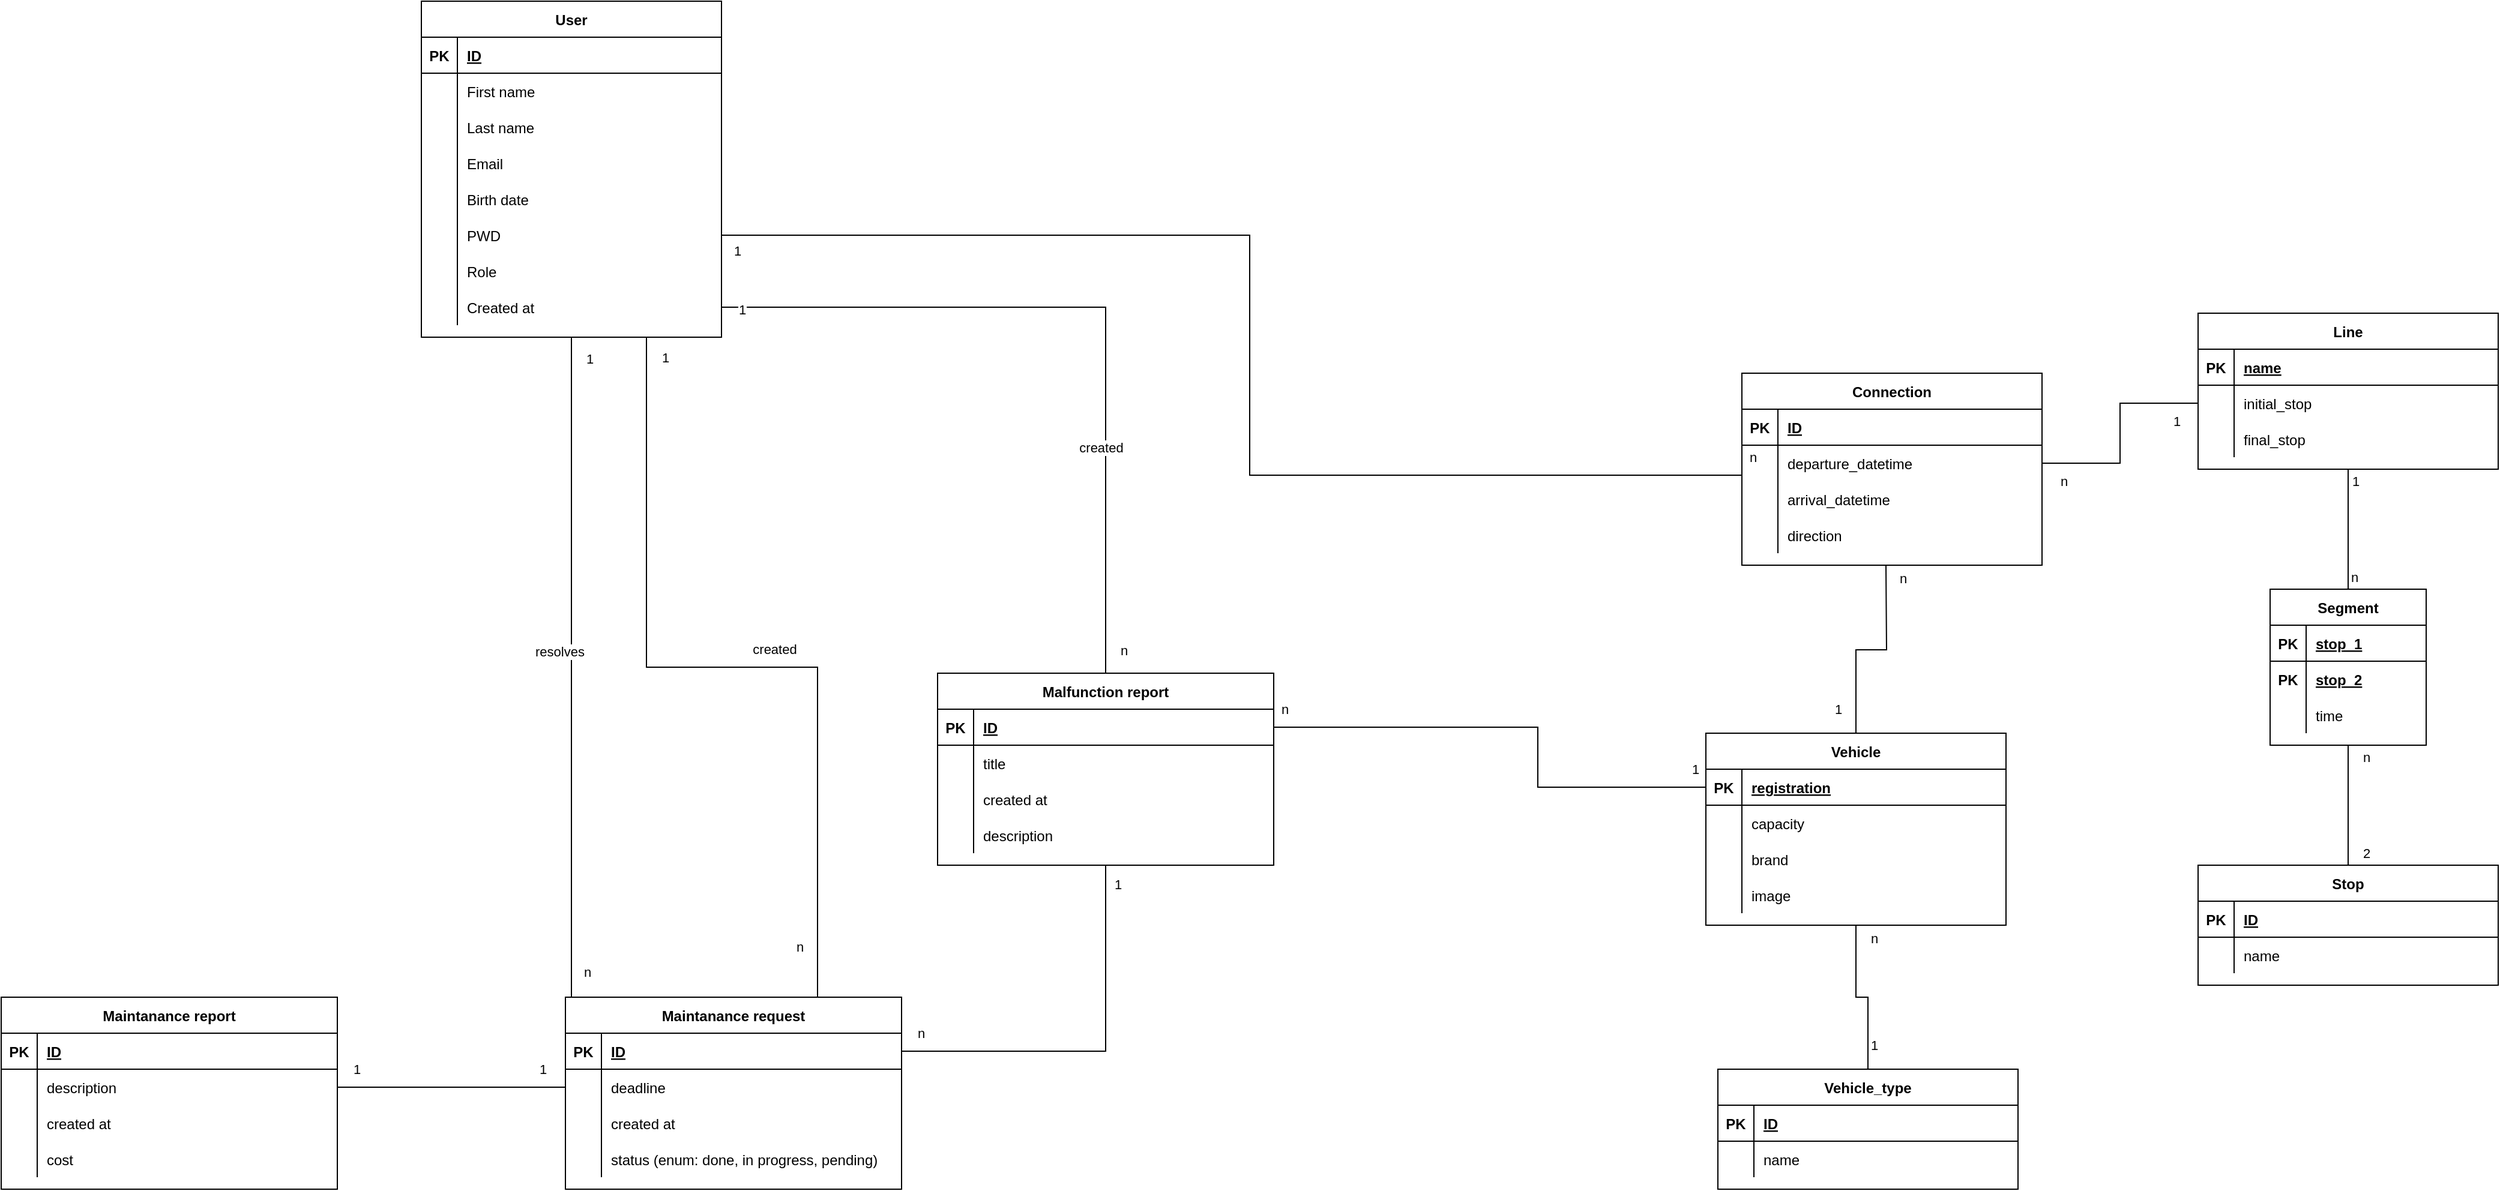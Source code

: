 <mxfile version="22.1.3" type="device">
  <diagram id="R2lEEEUBdFMjLlhIrx00" name="Page-1">
    <mxGraphModel dx="2935" dy="721" grid="1" gridSize="10" guides="1" tooltips="1" connect="1" arrows="1" fold="1" page="1" pageScale="1" pageWidth="850" pageHeight="1100" math="0" shadow="0" extFonts="Permanent Marker^https://fonts.googleapis.com/css?family=Permanent+Marker">
      <root>
        <mxCell id="0" />
        <mxCell id="1" parent="0" />
        <mxCell id="C-vyLk0tnHw3VtMMgP7b-2" value="Vehicle_type" style="shape=table;startSize=30;container=1;collapsible=1;childLayout=tableLayout;fixedRows=1;rowLines=0;fontStyle=1;align=center;resizeLast=1;" parent="1" vertex="1">
          <mxGeometry x="100" y="940" width="250" height="100" as="geometry" />
        </mxCell>
        <mxCell id="C-vyLk0tnHw3VtMMgP7b-3" value="" style="shape=partialRectangle;collapsible=0;dropTarget=0;pointerEvents=0;fillColor=none;points=[[0,0.5],[1,0.5]];portConstraint=eastwest;top=0;left=0;right=0;bottom=1;" parent="C-vyLk0tnHw3VtMMgP7b-2" vertex="1">
          <mxGeometry y="30" width="250" height="30" as="geometry" />
        </mxCell>
        <mxCell id="C-vyLk0tnHw3VtMMgP7b-4" value="PK" style="shape=partialRectangle;overflow=hidden;connectable=0;fillColor=none;top=0;left=0;bottom=0;right=0;fontStyle=1;" parent="C-vyLk0tnHw3VtMMgP7b-3" vertex="1">
          <mxGeometry width="30" height="30" as="geometry">
            <mxRectangle width="30" height="30" as="alternateBounds" />
          </mxGeometry>
        </mxCell>
        <mxCell id="C-vyLk0tnHw3VtMMgP7b-5" value="ID" style="shape=partialRectangle;overflow=hidden;connectable=0;fillColor=none;top=0;left=0;bottom=0;right=0;align=left;spacingLeft=6;fontStyle=5;" parent="C-vyLk0tnHw3VtMMgP7b-3" vertex="1">
          <mxGeometry x="30" width="220" height="30" as="geometry">
            <mxRectangle width="220" height="30" as="alternateBounds" />
          </mxGeometry>
        </mxCell>
        <mxCell id="C-vyLk0tnHw3VtMMgP7b-9" value="" style="shape=partialRectangle;collapsible=0;dropTarget=0;pointerEvents=0;fillColor=none;points=[[0,0.5],[1,0.5]];portConstraint=eastwest;top=0;left=0;right=0;bottom=0;" parent="C-vyLk0tnHw3VtMMgP7b-2" vertex="1">
          <mxGeometry y="60" width="250" height="30" as="geometry" />
        </mxCell>
        <mxCell id="C-vyLk0tnHw3VtMMgP7b-10" value="" style="shape=partialRectangle;overflow=hidden;connectable=0;fillColor=none;top=0;left=0;bottom=0;right=0;" parent="C-vyLk0tnHw3VtMMgP7b-9" vertex="1">
          <mxGeometry width="30" height="30" as="geometry">
            <mxRectangle width="30" height="30" as="alternateBounds" />
          </mxGeometry>
        </mxCell>
        <mxCell id="C-vyLk0tnHw3VtMMgP7b-11" value="name" style="shape=partialRectangle;overflow=hidden;connectable=0;fillColor=none;top=0;left=0;bottom=0;right=0;align=left;spacingLeft=6;" parent="C-vyLk0tnHw3VtMMgP7b-9" vertex="1">
          <mxGeometry x="30" width="220" height="30" as="geometry">
            <mxRectangle width="220" height="30" as="alternateBounds" />
          </mxGeometry>
        </mxCell>
        <mxCell id="rKPYATLytXIQ5X2I3dqQ-242" style="edgeStyle=orthogonalEdgeStyle;rounded=0;orthogonalLoop=1;jettySize=auto;html=1;exitX=0.5;exitY=0;exitDx=0;exitDy=0;entryX=0.5;entryY=1;entryDx=0;entryDy=0;endArrow=none;endFill=0;" parent="1" source="C-vyLk0tnHw3VtMMgP7b-23" edge="1">
          <mxGeometry relative="1" as="geometry">
            <mxPoint x="220" y="590" as="sourcePoint" />
            <mxPoint x="240" y="520" as="targetPoint" />
          </mxGeometry>
        </mxCell>
        <mxCell id="rKPYATLytXIQ5X2I3dqQ-243" value="1" style="edgeLabel;html=1;align=center;verticalAlign=middle;resizable=0;points=[];" parent="rKPYATLytXIQ5X2I3dqQ-242" vertex="1" connectable="0">
          <mxGeometry x="-0.378" y="4" relative="1" as="geometry">
            <mxPoint x="-11" y="31" as="offset" />
          </mxGeometry>
        </mxCell>
        <mxCell id="rKPYATLytXIQ5X2I3dqQ-244" value="n" style="edgeLabel;html=1;align=center;verticalAlign=middle;resizable=0;points=[];" parent="rKPYATLytXIQ5X2I3dqQ-242" vertex="1" connectable="0">
          <mxGeometry x="0.596" y="-3" relative="1" as="geometry">
            <mxPoint x="11" y="-23" as="offset" />
          </mxGeometry>
        </mxCell>
        <mxCell id="C-vyLk0tnHw3VtMMgP7b-23" value="Vehicle" style="shape=table;startSize=30;container=1;collapsible=1;childLayout=tableLayout;fixedRows=1;rowLines=0;fontStyle=1;align=center;resizeLast=1;" parent="1" vertex="1">
          <mxGeometry x="90" y="660" width="250" height="160" as="geometry" />
        </mxCell>
        <mxCell id="C-vyLk0tnHw3VtMMgP7b-24" value="" style="shape=partialRectangle;collapsible=0;dropTarget=0;pointerEvents=0;fillColor=none;points=[[0,0.5],[1,0.5]];portConstraint=eastwest;top=0;left=0;right=0;bottom=1;" parent="C-vyLk0tnHw3VtMMgP7b-23" vertex="1">
          <mxGeometry y="30" width="250" height="30" as="geometry" />
        </mxCell>
        <mxCell id="C-vyLk0tnHw3VtMMgP7b-25" value="PK" style="shape=partialRectangle;overflow=hidden;connectable=0;fillColor=none;top=0;left=0;bottom=0;right=0;fontStyle=1;" parent="C-vyLk0tnHw3VtMMgP7b-24" vertex="1">
          <mxGeometry width="30" height="30" as="geometry">
            <mxRectangle width="30" height="30" as="alternateBounds" />
          </mxGeometry>
        </mxCell>
        <mxCell id="C-vyLk0tnHw3VtMMgP7b-26" value="registration" style="shape=partialRectangle;overflow=hidden;connectable=0;fillColor=none;top=0;left=0;bottom=0;right=0;align=left;spacingLeft=6;fontStyle=5;" parent="C-vyLk0tnHw3VtMMgP7b-24" vertex="1">
          <mxGeometry x="30" width="220" height="30" as="geometry">
            <mxRectangle width="220" height="30" as="alternateBounds" />
          </mxGeometry>
        </mxCell>
        <mxCell id="C-vyLk0tnHw3VtMMgP7b-27" value="" style="shape=partialRectangle;collapsible=0;dropTarget=0;pointerEvents=0;fillColor=none;points=[[0,0.5],[1,0.5]];portConstraint=eastwest;top=0;left=0;right=0;bottom=0;" parent="C-vyLk0tnHw3VtMMgP7b-23" vertex="1">
          <mxGeometry y="60" width="250" height="30" as="geometry" />
        </mxCell>
        <mxCell id="C-vyLk0tnHw3VtMMgP7b-28" value="" style="shape=partialRectangle;overflow=hidden;connectable=0;fillColor=none;top=0;left=0;bottom=0;right=0;" parent="C-vyLk0tnHw3VtMMgP7b-27" vertex="1">
          <mxGeometry width="30" height="30" as="geometry">
            <mxRectangle width="30" height="30" as="alternateBounds" />
          </mxGeometry>
        </mxCell>
        <mxCell id="C-vyLk0tnHw3VtMMgP7b-29" value="capacity" style="shape=partialRectangle;overflow=hidden;connectable=0;fillColor=none;top=0;left=0;bottom=0;right=0;align=left;spacingLeft=6;" parent="C-vyLk0tnHw3VtMMgP7b-27" vertex="1">
          <mxGeometry x="30" width="220" height="30" as="geometry">
            <mxRectangle width="220" height="30" as="alternateBounds" />
          </mxGeometry>
        </mxCell>
        <mxCell id="Gi2zDjXjp__saci6c5SO-1" value="" style="shape=partialRectangle;collapsible=0;dropTarget=0;pointerEvents=0;fillColor=none;points=[[0,0.5],[1,0.5]];portConstraint=eastwest;top=0;left=0;right=0;bottom=0;" parent="C-vyLk0tnHw3VtMMgP7b-23" vertex="1">
          <mxGeometry y="90" width="250" height="30" as="geometry" />
        </mxCell>
        <mxCell id="Gi2zDjXjp__saci6c5SO-2" value="" style="shape=partialRectangle;overflow=hidden;connectable=0;fillColor=none;top=0;left=0;bottom=0;right=0;" parent="Gi2zDjXjp__saci6c5SO-1" vertex="1">
          <mxGeometry width="30" height="30" as="geometry">
            <mxRectangle width="30" height="30" as="alternateBounds" />
          </mxGeometry>
        </mxCell>
        <mxCell id="Gi2zDjXjp__saci6c5SO-3" value="brand" style="shape=partialRectangle;overflow=hidden;connectable=0;fillColor=none;top=0;left=0;bottom=0;right=0;align=left;spacingLeft=6;" parent="Gi2zDjXjp__saci6c5SO-1" vertex="1">
          <mxGeometry x="30" width="220" height="30" as="geometry">
            <mxRectangle width="220" height="30" as="alternateBounds" />
          </mxGeometry>
        </mxCell>
        <mxCell id="Gi2zDjXjp__saci6c5SO-4" value="" style="shape=partialRectangle;collapsible=0;dropTarget=0;pointerEvents=0;fillColor=none;points=[[0,0.5],[1,0.5]];portConstraint=eastwest;top=0;left=0;right=0;bottom=0;" parent="C-vyLk0tnHw3VtMMgP7b-23" vertex="1">
          <mxGeometry y="120" width="250" height="30" as="geometry" />
        </mxCell>
        <mxCell id="Gi2zDjXjp__saci6c5SO-5" value="" style="shape=partialRectangle;overflow=hidden;connectable=0;fillColor=none;top=0;left=0;bottom=0;right=0;" parent="Gi2zDjXjp__saci6c5SO-4" vertex="1">
          <mxGeometry width="30" height="30" as="geometry">
            <mxRectangle width="30" height="30" as="alternateBounds" />
          </mxGeometry>
        </mxCell>
        <mxCell id="Gi2zDjXjp__saci6c5SO-6" value="image" style="shape=partialRectangle;overflow=hidden;connectable=0;fillColor=none;top=0;left=0;bottom=0;right=0;align=left;spacingLeft=6;" parent="Gi2zDjXjp__saci6c5SO-4" vertex="1">
          <mxGeometry x="30" width="220" height="30" as="geometry">
            <mxRectangle width="220" height="30" as="alternateBounds" />
          </mxGeometry>
        </mxCell>
        <mxCell id="Gi2zDjXjp__saci6c5SO-76" style="edgeStyle=orthogonalEdgeStyle;rounded=0;orthogonalLoop=1;jettySize=auto;html=1;exitX=0.5;exitY=1;exitDx=0;exitDy=0;endArrow=none;endFill=0;entryX=0.5;entryY=0;entryDx=0;entryDy=0;" parent="1" source="C-vyLk0tnHw3VtMMgP7b-23" target="C-vyLk0tnHw3VtMMgP7b-2" edge="1">
          <mxGeometry relative="1" as="geometry">
            <mxPoint x="390.0" y="164.47" as="sourcePoint" />
            <mxPoint x="500" y="164" as="targetPoint" />
          </mxGeometry>
        </mxCell>
        <mxCell id="Gi2zDjXjp__saci6c5SO-77" value="n" style="edgeLabel;html=1;align=center;verticalAlign=middle;resizable=0;points=[];" parent="Gi2zDjXjp__saci6c5SO-76" vertex="1" connectable="0">
          <mxGeometry x="-0.669" relative="1" as="geometry">
            <mxPoint x="15" y="-11" as="offset" />
          </mxGeometry>
        </mxCell>
        <mxCell id="Gi2zDjXjp__saci6c5SO-81" value="1" style="edgeLabel;html=1;align=center;verticalAlign=middle;resizable=0;points=[];" parent="Gi2zDjXjp__saci6c5SO-76" vertex="1" connectable="0">
          <mxGeometry x="0.795" y="3" relative="1" as="geometry">
            <mxPoint x="2" y="-7" as="offset" />
          </mxGeometry>
        </mxCell>
        <mxCell id="Gi2zDjXjp__saci6c5SO-82" value="Line" style="shape=table;startSize=30;container=1;collapsible=1;childLayout=tableLayout;fixedRows=1;rowLines=0;fontStyle=1;align=center;resizeLast=1;" parent="1" vertex="1">
          <mxGeometry x="500" y="310" width="250" height="130" as="geometry" />
        </mxCell>
        <mxCell id="Gi2zDjXjp__saci6c5SO-83" value="" style="shape=partialRectangle;collapsible=0;dropTarget=0;pointerEvents=0;fillColor=none;points=[[0,0.5],[1,0.5]];portConstraint=eastwest;top=0;left=0;right=0;bottom=1;" parent="Gi2zDjXjp__saci6c5SO-82" vertex="1">
          <mxGeometry y="30" width="250" height="30" as="geometry" />
        </mxCell>
        <mxCell id="Gi2zDjXjp__saci6c5SO-84" value="PK" style="shape=partialRectangle;overflow=hidden;connectable=0;fillColor=none;top=0;left=0;bottom=0;right=0;fontStyle=1;" parent="Gi2zDjXjp__saci6c5SO-83" vertex="1">
          <mxGeometry width="30" height="30" as="geometry">
            <mxRectangle width="30" height="30" as="alternateBounds" />
          </mxGeometry>
        </mxCell>
        <mxCell id="Gi2zDjXjp__saci6c5SO-85" value="name" style="shape=partialRectangle;overflow=hidden;connectable=0;fillColor=none;top=0;left=0;bottom=0;right=0;align=left;spacingLeft=6;fontStyle=5;" parent="Gi2zDjXjp__saci6c5SO-83" vertex="1">
          <mxGeometry x="30" width="220" height="30" as="geometry">
            <mxRectangle width="220" height="30" as="alternateBounds" />
          </mxGeometry>
        </mxCell>
        <mxCell id="Gi2zDjXjp__saci6c5SO-86" value="" style="shape=partialRectangle;collapsible=0;dropTarget=0;pointerEvents=0;fillColor=none;points=[[0,0.5],[1,0.5]];portConstraint=eastwest;top=0;left=0;right=0;bottom=0;" parent="Gi2zDjXjp__saci6c5SO-82" vertex="1">
          <mxGeometry y="60" width="250" height="30" as="geometry" />
        </mxCell>
        <mxCell id="Gi2zDjXjp__saci6c5SO-87" value="" style="shape=partialRectangle;overflow=hidden;connectable=0;fillColor=none;top=0;left=0;bottom=0;right=0;" parent="Gi2zDjXjp__saci6c5SO-86" vertex="1">
          <mxGeometry width="30" height="30" as="geometry">
            <mxRectangle width="30" height="30" as="alternateBounds" />
          </mxGeometry>
        </mxCell>
        <mxCell id="Gi2zDjXjp__saci6c5SO-88" value="initial_stop" style="shape=partialRectangle;overflow=hidden;connectable=0;fillColor=none;top=0;left=0;bottom=0;right=0;align=left;spacingLeft=6;" parent="Gi2zDjXjp__saci6c5SO-86" vertex="1">
          <mxGeometry x="30" width="220" height="30" as="geometry">
            <mxRectangle width="220" height="30" as="alternateBounds" />
          </mxGeometry>
        </mxCell>
        <mxCell id="Gi2zDjXjp__saci6c5SO-150" value="" style="shape=partialRectangle;collapsible=0;dropTarget=0;pointerEvents=0;fillColor=none;points=[[0,0.5],[1,0.5]];portConstraint=eastwest;top=0;left=0;right=0;bottom=0;" parent="Gi2zDjXjp__saci6c5SO-82" vertex="1">
          <mxGeometry y="90" width="250" height="30" as="geometry" />
        </mxCell>
        <mxCell id="Gi2zDjXjp__saci6c5SO-151" value="" style="shape=partialRectangle;overflow=hidden;connectable=0;fillColor=none;top=0;left=0;bottom=0;right=0;" parent="Gi2zDjXjp__saci6c5SO-150" vertex="1">
          <mxGeometry width="30" height="30" as="geometry">
            <mxRectangle width="30" height="30" as="alternateBounds" />
          </mxGeometry>
        </mxCell>
        <mxCell id="Gi2zDjXjp__saci6c5SO-152" value="final_stop" style="shape=partialRectangle;overflow=hidden;connectable=0;fillColor=none;top=0;left=0;bottom=0;right=0;align=left;spacingLeft=6;" parent="Gi2zDjXjp__saci6c5SO-150" vertex="1">
          <mxGeometry x="30" width="220" height="30" as="geometry">
            <mxRectangle width="220" height="30" as="alternateBounds" />
          </mxGeometry>
        </mxCell>
        <mxCell id="Gi2zDjXjp__saci6c5SO-89" value="Stop" style="shape=table;startSize=30;container=1;collapsible=1;childLayout=tableLayout;fixedRows=1;rowLines=0;fontStyle=1;align=center;resizeLast=1;" parent="1" vertex="1">
          <mxGeometry x="500" y="770" width="250" height="100" as="geometry" />
        </mxCell>
        <mxCell id="Gi2zDjXjp__saci6c5SO-90" value="" style="shape=partialRectangle;collapsible=0;dropTarget=0;pointerEvents=0;fillColor=none;points=[[0,0.5],[1,0.5]];portConstraint=eastwest;top=0;left=0;right=0;bottom=1;" parent="Gi2zDjXjp__saci6c5SO-89" vertex="1">
          <mxGeometry y="30" width="250" height="30" as="geometry" />
        </mxCell>
        <mxCell id="Gi2zDjXjp__saci6c5SO-91" value="PK" style="shape=partialRectangle;overflow=hidden;connectable=0;fillColor=none;top=0;left=0;bottom=0;right=0;fontStyle=1;" parent="Gi2zDjXjp__saci6c5SO-90" vertex="1">
          <mxGeometry width="30" height="30" as="geometry">
            <mxRectangle width="30" height="30" as="alternateBounds" />
          </mxGeometry>
        </mxCell>
        <mxCell id="Gi2zDjXjp__saci6c5SO-92" value="ID" style="shape=partialRectangle;overflow=hidden;connectable=0;fillColor=none;top=0;left=0;bottom=0;right=0;align=left;spacingLeft=6;fontStyle=5;" parent="Gi2zDjXjp__saci6c5SO-90" vertex="1">
          <mxGeometry x="30" width="220" height="30" as="geometry">
            <mxRectangle width="220" height="30" as="alternateBounds" />
          </mxGeometry>
        </mxCell>
        <mxCell id="Gi2zDjXjp__saci6c5SO-93" value="" style="shape=partialRectangle;collapsible=0;dropTarget=0;pointerEvents=0;fillColor=none;points=[[0,0.5],[1,0.5]];portConstraint=eastwest;top=0;left=0;right=0;bottom=0;" parent="Gi2zDjXjp__saci6c5SO-89" vertex="1">
          <mxGeometry y="60" width="250" height="30" as="geometry" />
        </mxCell>
        <mxCell id="Gi2zDjXjp__saci6c5SO-94" value="" style="shape=partialRectangle;overflow=hidden;connectable=0;fillColor=none;top=0;left=0;bottom=0;right=0;" parent="Gi2zDjXjp__saci6c5SO-93" vertex="1">
          <mxGeometry width="30" height="30" as="geometry">
            <mxRectangle width="30" height="30" as="alternateBounds" />
          </mxGeometry>
        </mxCell>
        <mxCell id="Gi2zDjXjp__saci6c5SO-95" value="name" style="shape=partialRectangle;overflow=hidden;connectable=0;fillColor=none;top=0;left=0;bottom=0;right=0;align=left;spacingLeft=6;" parent="Gi2zDjXjp__saci6c5SO-93" vertex="1">
          <mxGeometry x="30" width="220" height="30" as="geometry">
            <mxRectangle width="220" height="30" as="alternateBounds" />
          </mxGeometry>
        </mxCell>
        <mxCell id="rKPYATLytXIQ5X2I3dqQ-1" style="edgeStyle=orthogonalEdgeStyle;rounded=0;orthogonalLoop=1;jettySize=auto;html=1;entryX=0.5;entryY=1;entryDx=0;entryDy=0;endArrow=none;endFill=0;" parent="1" source="Gi2zDjXjp__saci6c5SO-103" target="Gi2zDjXjp__saci6c5SO-82" edge="1">
          <mxGeometry relative="1" as="geometry" />
        </mxCell>
        <mxCell id="rKPYATLytXIQ5X2I3dqQ-4" value="1" style="edgeLabel;html=1;align=center;verticalAlign=middle;resizable=0;points=[];" parent="rKPYATLytXIQ5X2I3dqQ-1" vertex="1" connectable="0">
          <mxGeometry x="0.64" y="-6" relative="1" as="geometry">
            <mxPoint y="-8" as="offset" />
          </mxGeometry>
        </mxCell>
        <mxCell id="rKPYATLytXIQ5X2I3dqQ-5" value="n" style="edgeLabel;html=1;align=center;verticalAlign=middle;resizable=0;points=[];" parent="rKPYATLytXIQ5X2I3dqQ-1" vertex="1" connectable="0">
          <mxGeometry x="-0.56" y="-2" relative="1" as="geometry">
            <mxPoint x="3" y="12" as="offset" />
          </mxGeometry>
        </mxCell>
        <mxCell id="rKPYATLytXIQ5X2I3dqQ-2" style="edgeStyle=orthogonalEdgeStyle;rounded=0;orthogonalLoop=1;jettySize=auto;html=1;exitX=0.5;exitY=1;exitDx=0;exitDy=0;entryX=0.5;entryY=0;entryDx=0;entryDy=0;endArrow=none;endFill=0;" parent="1" source="Gi2zDjXjp__saci6c5SO-103" target="Gi2zDjXjp__saci6c5SO-89" edge="1">
          <mxGeometry relative="1" as="geometry" />
        </mxCell>
        <mxCell id="rKPYATLytXIQ5X2I3dqQ-6" value="2" style="edgeLabel;html=1;align=center;verticalAlign=middle;resizable=0;points=[];" parent="rKPYATLytXIQ5X2I3dqQ-2" vertex="1" connectable="0">
          <mxGeometry x="0.6" relative="1" as="geometry">
            <mxPoint x="15" y="10" as="offset" />
          </mxGeometry>
        </mxCell>
        <mxCell id="rKPYATLytXIQ5X2I3dqQ-7" value="n" style="edgeLabel;html=1;align=center;verticalAlign=middle;resizable=0;points=[];" parent="rKPYATLytXIQ5X2I3dqQ-2" vertex="1" connectable="0">
          <mxGeometry x="-0.42" y="2" relative="1" as="geometry">
            <mxPoint x="13" y="-19" as="offset" />
          </mxGeometry>
        </mxCell>
        <mxCell id="Gi2zDjXjp__saci6c5SO-103" value="Segment" style="shape=table;startSize=30;container=1;collapsible=1;childLayout=tableLayout;fixedRows=1;rowLines=0;fontStyle=1;align=center;resizeLast=1;" parent="1" vertex="1">
          <mxGeometry x="560" y="540" width="130" height="130" as="geometry" />
        </mxCell>
        <mxCell id="Gi2zDjXjp__saci6c5SO-104" value="" style="shape=partialRectangle;collapsible=0;dropTarget=0;pointerEvents=0;fillColor=none;points=[[0,0.5],[1,0.5]];portConstraint=eastwest;top=0;left=0;right=0;bottom=1;" parent="Gi2zDjXjp__saci6c5SO-103" vertex="1">
          <mxGeometry y="30" width="130" height="30" as="geometry" />
        </mxCell>
        <mxCell id="Gi2zDjXjp__saci6c5SO-105" value="PK" style="shape=partialRectangle;overflow=hidden;connectable=0;fillColor=none;top=0;left=0;bottom=0;right=0;fontStyle=1;" parent="Gi2zDjXjp__saci6c5SO-104" vertex="1">
          <mxGeometry width="30" height="30" as="geometry">
            <mxRectangle width="30" height="30" as="alternateBounds" />
          </mxGeometry>
        </mxCell>
        <mxCell id="Gi2zDjXjp__saci6c5SO-106" value="stop_1" style="shape=partialRectangle;overflow=hidden;connectable=0;fillColor=none;top=0;left=0;bottom=0;right=0;align=left;spacingLeft=6;fontStyle=5;" parent="Gi2zDjXjp__saci6c5SO-104" vertex="1">
          <mxGeometry x="30" width="100" height="30" as="geometry">
            <mxRectangle width="100" height="30" as="alternateBounds" />
          </mxGeometry>
        </mxCell>
        <mxCell id="Gi2zDjXjp__saci6c5SO-107" value="" style="shape=partialRectangle;collapsible=0;dropTarget=0;pointerEvents=0;fillColor=none;points=[[0,0.5],[1,0.5]];portConstraint=eastwest;top=0;left=0;right=0;bottom=0;" parent="Gi2zDjXjp__saci6c5SO-103" vertex="1">
          <mxGeometry y="60" width="130" height="30" as="geometry" />
        </mxCell>
        <mxCell id="Gi2zDjXjp__saci6c5SO-108" value="PK" style="shape=partialRectangle;overflow=hidden;connectable=0;fillColor=none;top=0;left=0;bottom=0;right=0;fontStyle=1" parent="Gi2zDjXjp__saci6c5SO-107" vertex="1">
          <mxGeometry width="30" height="30" as="geometry">
            <mxRectangle width="30" height="30" as="alternateBounds" />
          </mxGeometry>
        </mxCell>
        <mxCell id="Gi2zDjXjp__saci6c5SO-109" value="stop_2" style="shape=partialRectangle;overflow=hidden;connectable=0;fillColor=none;top=0;left=0;bottom=0;right=0;align=left;spacingLeft=6;fontStyle=5" parent="Gi2zDjXjp__saci6c5SO-107" vertex="1">
          <mxGeometry x="30" width="100" height="30" as="geometry">
            <mxRectangle width="100" height="30" as="alternateBounds" />
          </mxGeometry>
        </mxCell>
        <mxCell id="Gi2zDjXjp__saci6c5SO-110" value="" style="shape=partialRectangle;collapsible=0;dropTarget=0;pointerEvents=0;fillColor=none;points=[[0,0.5],[1,0.5]];portConstraint=eastwest;top=0;left=0;right=0;bottom=0;" parent="Gi2zDjXjp__saci6c5SO-103" vertex="1">
          <mxGeometry y="90" width="130" height="30" as="geometry" />
        </mxCell>
        <mxCell id="Gi2zDjXjp__saci6c5SO-111" value="" style="shape=partialRectangle;overflow=hidden;connectable=0;fillColor=none;top=0;left=0;bottom=0;right=0;fontStyle=1" parent="Gi2zDjXjp__saci6c5SO-110" vertex="1">
          <mxGeometry width="30" height="30" as="geometry">
            <mxRectangle width="30" height="30" as="alternateBounds" />
          </mxGeometry>
        </mxCell>
        <mxCell id="Gi2zDjXjp__saci6c5SO-112" value="time" style="shape=partialRectangle;overflow=hidden;connectable=0;fillColor=none;top=0;left=0;bottom=0;right=0;align=left;spacingLeft=6;fontStyle=0" parent="Gi2zDjXjp__saci6c5SO-110" vertex="1">
          <mxGeometry x="30" width="100" height="30" as="geometry">
            <mxRectangle width="100" height="30" as="alternateBounds" />
          </mxGeometry>
        </mxCell>
        <mxCell id="Gi2zDjXjp__saci6c5SO-120" value="Connection" style="shape=table;startSize=30;container=1;collapsible=1;childLayout=tableLayout;fixedRows=1;rowLines=0;fontStyle=1;align=center;resizeLast=1;" parent="1" vertex="1">
          <mxGeometry x="120" y="360" width="250" height="160" as="geometry" />
        </mxCell>
        <mxCell id="Gi2zDjXjp__saci6c5SO-121" value="" style="shape=partialRectangle;collapsible=0;dropTarget=0;pointerEvents=0;fillColor=none;points=[[0,0.5],[1,0.5]];portConstraint=eastwest;top=0;left=0;right=0;bottom=1;" parent="Gi2zDjXjp__saci6c5SO-120" vertex="1">
          <mxGeometry y="30" width="250" height="30" as="geometry" />
        </mxCell>
        <mxCell id="Gi2zDjXjp__saci6c5SO-122" value="PK" style="shape=partialRectangle;overflow=hidden;connectable=0;fillColor=none;top=0;left=0;bottom=0;right=0;fontStyle=1;" parent="Gi2zDjXjp__saci6c5SO-121" vertex="1">
          <mxGeometry width="30" height="30" as="geometry">
            <mxRectangle width="30" height="30" as="alternateBounds" />
          </mxGeometry>
        </mxCell>
        <mxCell id="Gi2zDjXjp__saci6c5SO-123" value="ID" style="shape=partialRectangle;overflow=hidden;connectable=0;fillColor=none;top=0;left=0;bottom=0;right=0;align=left;spacingLeft=6;fontStyle=5;" parent="Gi2zDjXjp__saci6c5SO-121" vertex="1">
          <mxGeometry x="30" width="220" height="30" as="geometry">
            <mxRectangle width="220" height="30" as="alternateBounds" />
          </mxGeometry>
        </mxCell>
        <mxCell id="Gi2zDjXjp__saci6c5SO-124" value="" style="shape=partialRectangle;collapsible=0;dropTarget=0;pointerEvents=0;fillColor=none;points=[[0,0.5],[1,0.5]];portConstraint=eastwest;top=0;left=0;right=0;bottom=0;" parent="Gi2zDjXjp__saci6c5SO-120" vertex="1">
          <mxGeometry y="60" width="250" height="30" as="geometry" />
        </mxCell>
        <mxCell id="Gi2zDjXjp__saci6c5SO-125" value="" style="shape=partialRectangle;overflow=hidden;connectable=0;fillColor=none;top=0;left=0;bottom=0;right=0;" parent="Gi2zDjXjp__saci6c5SO-124" vertex="1">
          <mxGeometry width="30" height="30" as="geometry">
            <mxRectangle width="30" height="30" as="alternateBounds" />
          </mxGeometry>
        </mxCell>
        <mxCell id="Gi2zDjXjp__saci6c5SO-126" value="departure_datetime" style="shape=partialRectangle;overflow=hidden;connectable=0;fillColor=none;top=0;left=0;bottom=0;right=0;align=left;spacingLeft=6;" parent="Gi2zDjXjp__saci6c5SO-124" vertex="1">
          <mxGeometry x="30" width="220" height="30" as="geometry">
            <mxRectangle width="220" height="30" as="alternateBounds" />
          </mxGeometry>
        </mxCell>
        <mxCell id="Gi2zDjXjp__saci6c5SO-127" value="" style="shape=partialRectangle;collapsible=0;dropTarget=0;pointerEvents=0;fillColor=none;points=[[0,0.5],[1,0.5]];portConstraint=eastwest;top=0;left=0;right=0;bottom=0;" parent="Gi2zDjXjp__saci6c5SO-120" vertex="1">
          <mxGeometry y="90" width="250" height="30" as="geometry" />
        </mxCell>
        <mxCell id="Gi2zDjXjp__saci6c5SO-128" value="" style="shape=partialRectangle;overflow=hidden;connectable=0;fillColor=none;top=0;left=0;bottom=0;right=0;" parent="Gi2zDjXjp__saci6c5SO-127" vertex="1">
          <mxGeometry width="30" height="30" as="geometry">
            <mxRectangle width="30" height="30" as="alternateBounds" />
          </mxGeometry>
        </mxCell>
        <mxCell id="Gi2zDjXjp__saci6c5SO-129" value="arrival_datetime" style="shape=partialRectangle;overflow=hidden;connectable=0;fillColor=none;top=0;left=0;bottom=0;right=0;align=left;spacingLeft=6;" parent="Gi2zDjXjp__saci6c5SO-127" vertex="1">
          <mxGeometry x="30" width="220" height="30" as="geometry">
            <mxRectangle width="220" height="30" as="alternateBounds" />
          </mxGeometry>
        </mxCell>
        <mxCell id="Gi2zDjXjp__saci6c5SO-130" value="" style="shape=partialRectangle;collapsible=0;dropTarget=0;pointerEvents=0;fillColor=none;points=[[0,0.5],[1,0.5]];portConstraint=eastwest;top=0;left=0;right=0;bottom=0;" parent="Gi2zDjXjp__saci6c5SO-120" vertex="1">
          <mxGeometry y="120" width="250" height="30" as="geometry" />
        </mxCell>
        <mxCell id="Gi2zDjXjp__saci6c5SO-131" value="" style="shape=partialRectangle;overflow=hidden;connectable=0;fillColor=none;top=0;left=0;bottom=0;right=0;" parent="Gi2zDjXjp__saci6c5SO-130" vertex="1">
          <mxGeometry width="30" height="30" as="geometry">
            <mxRectangle width="30" height="30" as="alternateBounds" />
          </mxGeometry>
        </mxCell>
        <mxCell id="Gi2zDjXjp__saci6c5SO-132" value="direction" style="shape=partialRectangle;overflow=hidden;connectable=0;fillColor=none;top=0;left=0;bottom=0;right=0;align=left;spacingLeft=6;" parent="Gi2zDjXjp__saci6c5SO-130" vertex="1">
          <mxGeometry x="30" width="220" height="30" as="geometry">
            <mxRectangle width="220" height="30" as="alternateBounds" />
          </mxGeometry>
        </mxCell>
        <mxCell id="Gi2zDjXjp__saci6c5SO-147" style="edgeStyle=orthogonalEdgeStyle;rounded=0;orthogonalLoop=1;jettySize=auto;html=1;exitX=1;exitY=0.5;exitDx=0;exitDy=0;entryX=0;entryY=0.5;entryDx=0;entryDy=0;endArrow=none;endFill=0;" parent="1" source="Gi2zDjXjp__saci6c5SO-124" target="Gi2zDjXjp__saci6c5SO-86" edge="1">
          <mxGeometry relative="1" as="geometry" />
        </mxCell>
        <mxCell id="Gi2zDjXjp__saci6c5SO-148" value="n" style="edgeLabel;html=1;align=center;verticalAlign=middle;resizable=0;points=[];" parent="Gi2zDjXjp__saci6c5SO-147" vertex="1" connectable="0">
          <mxGeometry x="-0.795" y="-1" relative="1" as="geometry">
            <mxPoint x="-1" y="14" as="offset" />
          </mxGeometry>
        </mxCell>
        <mxCell id="Gi2zDjXjp__saci6c5SO-149" value="1" style="edgeLabel;html=1;align=center;verticalAlign=middle;resizable=0;points=[];" parent="Gi2zDjXjp__saci6c5SO-147" vertex="1" connectable="0">
          <mxGeometry x="0.81" y="-2" relative="1" as="geometry">
            <mxPoint x="-1" y="13" as="offset" />
          </mxGeometry>
        </mxCell>
        <mxCell id="rKPYATLytXIQ5X2I3dqQ-8" value="User" style="shape=table;startSize=30;container=1;collapsible=1;childLayout=tableLayout;fixedRows=1;rowLines=0;fontStyle=1;align=center;resizeLast=1;" parent="1" vertex="1">
          <mxGeometry x="-980" y="50" width="250" height="280" as="geometry" />
        </mxCell>
        <mxCell id="rKPYATLytXIQ5X2I3dqQ-9" value="" style="shape=partialRectangle;collapsible=0;dropTarget=0;pointerEvents=0;fillColor=none;points=[[0,0.5],[1,0.5]];portConstraint=eastwest;top=0;left=0;right=0;bottom=1;" parent="rKPYATLytXIQ5X2I3dqQ-8" vertex="1">
          <mxGeometry y="30" width="250" height="30" as="geometry" />
        </mxCell>
        <mxCell id="rKPYATLytXIQ5X2I3dqQ-10" value="PK" style="shape=partialRectangle;overflow=hidden;connectable=0;fillColor=none;top=0;left=0;bottom=0;right=0;fontStyle=1;" parent="rKPYATLytXIQ5X2I3dqQ-9" vertex="1">
          <mxGeometry width="30" height="30" as="geometry">
            <mxRectangle width="30" height="30" as="alternateBounds" />
          </mxGeometry>
        </mxCell>
        <mxCell id="rKPYATLytXIQ5X2I3dqQ-11" value="ID" style="shape=partialRectangle;overflow=hidden;connectable=0;fillColor=none;top=0;left=0;bottom=0;right=0;align=left;spacingLeft=6;fontStyle=5;" parent="rKPYATLytXIQ5X2I3dqQ-9" vertex="1">
          <mxGeometry x="30" width="220" height="30" as="geometry">
            <mxRectangle width="220" height="30" as="alternateBounds" />
          </mxGeometry>
        </mxCell>
        <mxCell id="rKPYATLytXIQ5X2I3dqQ-12" value="" style="shape=partialRectangle;collapsible=0;dropTarget=0;pointerEvents=0;fillColor=none;points=[[0,0.5],[1,0.5]];portConstraint=eastwest;top=0;left=0;right=0;bottom=0;" parent="rKPYATLytXIQ5X2I3dqQ-8" vertex="1">
          <mxGeometry y="60" width="250" height="30" as="geometry" />
        </mxCell>
        <mxCell id="rKPYATLytXIQ5X2I3dqQ-13" value="" style="shape=partialRectangle;overflow=hidden;connectable=0;fillColor=none;top=0;left=0;bottom=0;right=0;" parent="rKPYATLytXIQ5X2I3dqQ-12" vertex="1">
          <mxGeometry width="30" height="30" as="geometry">
            <mxRectangle width="30" height="30" as="alternateBounds" />
          </mxGeometry>
        </mxCell>
        <mxCell id="rKPYATLytXIQ5X2I3dqQ-14" value="First name" style="shape=partialRectangle;overflow=hidden;connectable=0;fillColor=none;top=0;left=0;bottom=0;right=0;align=left;spacingLeft=6;" parent="rKPYATLytXIQ5X2I3dqQ-12" vertex="1">
          <mxGeometry x="30" width="220" height="30" as="geometry">
            <mxRectangle width="220" height="30" as="alternateBounds" />
          </mxGeometry>
        </mxCell>
        <mxCell id="rKPYATLytXIQ5X2I3dqQ-22" value="" style="shape=partialRectangle;collapsible=0;dropTarget=0;pointerEvents=0;fillColor=none;points=[[0,0.5],[1,0.5]];portConstraint=eastwest;top=0;left=0;right=0;bottom=0;" parent="rKPYATLytXIQ5X2I3dqQ-8" vertex="1">
          <mxGeometry y="90" width="250" height="30" as="geometry" />
        </mxCell>
        <mxCell id="rKPYATLytXIQ5X2I3dqQ-23" value="" style="shape=partialRectangle;overflow=hidden;connectable=0;fillColor=none;top=0;left=0;bottom=0;right=0;" parent="rKPYATLytXIQ5X2I3dqQ-22" vertex="1">
          <mxGeometry width="30" height="30" as="geometry">
            <mxRectangle width="30" height="30" as="alternateBounds" />
          </mxGeometry>
        </mxCell>
        <mxCell id="rKPYATLytXIQ5X2I3dqQ-24" value="Last name" style="shape=partialRectangle;overflow=hidden;connectable=0;fillColor=none;top=0;left=0;bottom=0;right=0;align=left;spacingLeft=6;" parent="rKPYATLytXIQ5X2I3dqQ-22" vertex="1">
          <mxGeometry x="30" width="220" height="30" as="geometry">
            <mxRectangle width="220" height="30" as="alternateBounds" />
          </mxGeometry>
        </mxCell>
        <mxCell id="rKPYATLytXIQ5X2I3dqQ-25" value="" style="shape=partialRectangle;collapsible=0;dropTarget=0;pointerEvents=0;fillColor=none;points=[[0,0.5],[1,0.5]];portConstraint=eastwest;top=0;left=0;right=0;bottom=0;" parent="rKPYATLytXIQ5X2I3dqQ-8" vertex="1">
          <mxGeometry y="120" width="250" height="30" as="geometry" />
        </mxCell>
        <mxCell id="rKPYATLytXIQ5X2I3dqQ-26" value="" style="shape=partialRectangle;overflow=hidden;connectable=0;fillColor=none;top=0;left=0;bottom=0;right=0;" parent="rKPYATLytXIQ5X2I3dqQ-25" vertex="1">
          <mxGeometry width="30" height="30" as="geometry">
            <mxRectangle width="30" height="30" as="alternateBounds" />
          </mxGeometry>
        </mxCell>
        <mxCell id="rKPYATLytXIQ5X2I3dqQ-27" value="Email" style="shape=partialRectangle;overflow=hidden;connectable=0;fillColor=none;top=0;left=0;bottom=0;right=0;align=left;spacingLeft=6;" parent="rKPYATLytXIQ5X2I3dqQ-25" vertex="1">
          <mxGeometry x="30" width="220" height="30" as="geometry">
            <mxRectangle width="220" height="30" as="alternateBounds" />
          </mxGeometry>
        </mxCell>
        <mxCell id="rKPYATLytXIQ5X2I3dqQ-28" value="" style="shape=partialRectangle;collapsible=0;dropTarget=0;pointerEvents=0;fillColor=none;points=[[0,0.5],[1,0.5]];portConstraint=eastwest;top=0;left=0;right=0;bottom=0;" parent="rKPYATLytXIQ5X2I3dqQ-8" vertex="1">
          <mxGeometry y="150" width="250" height="30" as="geometry" />
        </mxCell>
        <mxCell id="rKPYATLytXIQ5X2I3dqQ-29" value="" style="shape=partialRectangle;overflow=hidden;connectable=0;fillColor=none;top=0;left=0;bottom=0;right=0;" parent="rKPYATLytXIQ5X2I3dqQ-28" vertex="1">
          <mxGeometry width="30" height="30" as="geometry">
            <mxRectangle width="30" height="30" as="alternateBounds" />
          </mxGeometry>
        </mxCell>
        <mxCell id="rKPYATLytXIQ5X2I3dqQ-30" value="Birth date" style="shape=partialRectangle;overflow=hidden;connectable=0;fillColor=none;top=0;left=0;bottom=0;right=0;align=left;spacingLeft=6;" parent="rKPYATLytXIQ5X2I3dqQ-28" vertex="1">
          <mxGeometry x="30" width="220" height="30" as="geometry">
            <mxRectangle width="220" height="30" as="alternateBounds" />
          </mxGeometry>
        </mxCell>
        <mxCell id="rKPYATLytXIQ5X2I3dqQ-31" value="" style="shape=partialRectangle;collapsible=0;dropTarget=0;pointerEvents=0;fillColor=none;points=[[0,0.5],[1,0.5]];portConstraint=eastwest;top=0;left=0;right=0;bottom=0;" parent="rKPYATLytXIQ5X2I3dqQ-8" vertex="1">
          <mxGeometry y="180" width="250" height="30" as="geometry" />
        </mxCell>
        <mxCell id="rKPYATLytXIQ5X2I3dqQ-32" value="" style="shape=partialRectangle;overflow=hidden;connectable=0;fillColor=none;top=0;left=0;bottom=0;right=0;" parent="rKPYATLytXIQ5X2I3dqQ-31" vertex="1">
          <mxGeometry width="30" height="30" as="geometry">
            <mxRectangle width="30" height="30" as="alternateBounds" />
          </mxGeometry>
        </mxCell>
        <mxCell id="rKPYATLytXIQ5X2I3dqQ-33" value="PWD" style="shape=partialRectangle;overflow=hidden;connectable=0;fillColor=none;top=0;left=0;bottom=0;right=0;align=left;spacingLeft=6;" parent="rKPYATLytXIQ5X2I3dqQ-31" vertex="1">
          <mxGeometry x="30" width="220" height="30" as="geometry">
            <mxRectangle width="220" height="30" as="alternateBounds" />
          </mxGeometry>
        </mxCell>
        <mxCell id="rKPYATLytXIQ5X2I3dqQ-34" value="" style="shape=partialRectangle;collapsible=0;dropTarget=0;pointerEvents=0;fillColor=none;points=[[0,0.5],[1,0.5]];portConstraint=eastwest;top=0;left=0;right=0;bottom=0;" parent="rKPYATLytXIQ5X2I3dqQ-8" vertex="1">
          <mxGeometry y="210" width="250" height="30" as="geometry" />
        </mxCell>
        <mxCell id="rKPYATLytXIQ5X2I3dqQ-35" value="" style="shape=partialRectangle;overflow=hidden;connectable=0;fillColor=none;top=0;left=0;bottom=0;right=0;" parent="rKPYATLytXIQ5X2I3dqQ-34" vertex="1">
          <mxGeometry width="30" height="30" as="geometry">
            <mxRectangle width="30" height="30" as="alternateBounds" />
          </mxGeometry>
        </mxCell>
        <mxCell id="rKPYATLytXIQ5X2I3dqQ-36" value="Role" style="shape=partialRectangle;overflow=hidden;connectable=0;fillColor=none;top=0;left=0;bottom=0;right=0;align=left;spacingLeft=6;" parent="rKPYATLytXIQ5X2I3dqQ-34" vertex="1">
          <mxGeometry x="30" width="220" height="30" as="geometry">
            <mxRectangle width="220" height="30" as="alternateBounds" />
          </mxGeometry>
        </mxCell>
        <mxCell id="rKPYATLytXIQ5X2I3dqQ-37" value="" style="shape=partialRectangle;collapsible=0;dropTarget=0;pointerEvents=0;fillColor=none;points=[[0,0.5],[1,0.5]];portConstraint=eastwest;top=0;left=0;right=0;bottom=0;" parent="rKPYATLytXIQ5X2I3dqQ-8" vertex="1">
          <mxGeometry y="240" width="250" height="30" as="geometry" />
        </mxCell>
        <mxCell id="rKPYATLytXIQ5X2I3dqQ-38" value="" style="shape=partialRectangle;overflow=hidden;connectable=0;fillColor=none;top=0;left=0;bottom=0;right=0;" parent="rKPYATLytXIQ5X2I3dqQ-37" vertex="1">
          <mxGeometry width="30" height="30" as="geometry">
            <mxRectangle width="30" height="30" as="alternateBounds" />
          </mxGeometry>
        </mxCell>
        <mxCell id="rKPYATLytXIQ5X2I3dqQ-39" value="Created at" style="shape=partialRectangle;overflow=hidden;connectable=0;fillColor=none;top=0;left=0;bottom=0;right=0;align=left;spacingLeft=6;" parent="rKPYATLytXIQ5X2I3dqQ-37" vertex="1">
          <mxGeometry x="30" width="220" height="30" as="geometry">
            <mxRectangle width="220" height="30" as="alternateBounds" />
          </mxGeometry>
        </mxCell>
        <mxCell id="rKPYATLytXIQ5X2I3dqQ-263" style="edgeStyle=orthogonalEdgeStyle;rounded=0;orthogonalLoop=1;jettySize=auto;html=1;exitX=1;exitY=0.5;exitDx=0;exitDy=0;entryX=0.5;entryY=0;entryDx=0;entryDy=0;endArrow=none;endFill=0;" parent="1" source="rKPYATLytXIQ5X2I3dqQ-37" target="rKPYATLytXIQ5X2I3dqQ-247" edge="1">
          <mxGeometry relative="1" as="geometry">
            <mxPoint x="-1335" y="500" as="sourcePoint" />
            <mxPoint x="-1225" y="640" as="targetPoint" />
          </mxGeometry>
        </mxCell>
        <mxCell id="rKPYATLytXIQ5X2I3dqQ-265" value="1" style="edgeLabel;html=1;align=center;verticalAlign=middle;resizable=0;points=[];" parent="rKPYATLytXIQ5X2I3dqQ-263" vertex="1" connectable="0">
          <mxGeometry x="-0.904" y="-2" relative="1" as="geometry">
            <mxPoint x="-13" as="offset" />
          </mxGeometry>
        </mxCell>
        <mxCell id="rKPYATLytXIQ5X2I3dqQ-266" value="n" style="edgeLabel;html=1;align=center;verticalAlign=middle;resizable=0;points=[];" parent="rKPYATLytXIQ5X2I3dqQ-263" vertex="1" connectable="0">
          <mxGeometry x="0.656" relative="1" as="geometry">
            <mxPoint x="15" y="88" as="offset" />
          </mxGeometry>
        </mxCell>
        <mxCell id="yL-XHP17nWZY4HBTVq9Z-4" value="created" style="edgeLabel;html=1;align=center;verticalAlign=middle;resizable=0;points=[];" parent="rKPYATLytXIQ5X2I3dqQ-263" vertex="1" connectable="0">
          <mxGeometry x="0.401" y="-4" relative="1" as="geometry">
            <mxPoint y="-1" as="offset" />
          </mxGeometry>
        </mxCell>
        <mxCell id="rKPYATLytXIQ5X2I3dqQ-198" style="edgeStyle=orthogonalEdgeStyle;rounded=0;orthogonalLoop=1;jettySize=auto;html=1;exitX=0;exitY=0;exitDx=0;exitDy=0;entryX=0.5;entryY=1;entryDx=0;entryDy=0;endArrow=none;endFill=0;" parent="1" source="rKPYATLytXIQ5X2I3dqQ-183" target="rKPYATLytXIQ5X2I3dqQ-8" edge="1">
          <mxGeometry relative="1" as="geometry">
            <mxPoint x="-745" y="500" as="targetPoint" />
            <Array as="points">
              <mxPoint x="-855" y="880" />
            </Array>
          </mxGeometry>
        </mxCell>
        <mxCell id="rKPYATLytXIQ5X2I3dqQ-199" value="resolves" style="edgeLabel;html=1;align=center;verticalAlign=middle;resizable=0;points=[];" parent="rKPYATLytXIQ5X2I3dqQ-198" vertex="1" connectable="0">
          <mxGeometry x="0.016" y="4" relative="1" as="geometry">
            <mxPoint x="-6" y="-11" as="offset" />
          </mxGeometry>
        </mxCell>
        <mxCell id="rKPYATLytXIQ5X2I3dqQ-200" value="1" style="edgeLabel;html=1;align=center;verticalAlign=middle;resizable=0;points=[];" parent="rKPYATLytXIQ5X2I3dqQ-198" vertex="1" connectable="0">
          <mxGeometry x="0.937" relative="1" as="geometry">
            <mxPoint x="15" as="offset" />
          </mxGeometry>
        </mxCell>
        <mxCell id="rKPYATLytXIQ5X2I3dqQ-201" value="n" style="edgeLabel;html=1;align=center;verticalAlign=middle;resizable=0;points=[];" parent="rKPYATLytXIQ5X2I3dqQ-198" vertex="1" connectable="0">
          <mxGeometry x="-0.906" y="-2" relative="1" as="geometry">
            <mxPoint x="11" as="offset" />
          </mxGeometry>
        </mxCell>
        <mxCell id="rKPYATLytXIQ5X2I3dqQ-204" style="edgeStyle=orthogonalEdgeStyle;rounded=0;orthogonalLoop=1;jettySize=auto;html=1;exitX=0.75;exitY=0;exitDx=0;exitDy=0;entryX=0.75;entryY=1;entryDx=0;entryDy=0;endArrow=none;endFill=0;" parent="1" source="rKPYATLytXIQ5X2I3dqQ-183" target="rKPYATLytXIQ5X2I3dqQ-8" edge="1">
          <mxGeometry relative="1" as="geometry">
            <mxPoint x="-475" y="500" as="targetPoint" />
            <Array as="points">
              <mxPoint x="-650" y="605" />
              <mxPoint x="-792" y="605" />
            </Array>
          </mxGeometry>
        </mxCell>
        <mxCell id="rKPYATLytXIQ5X2I3dqQ-205" value="created" style="edgeLabel;html=1;align=center;verticalAlign=middle;resizable=0;points=[];" parent="rKPYATLytXIQ5X2I3dqQ-204" vertex="1" connectable="0">
          <mxGeometry x="-0.102" relative="1" as="geometry">
            <mxPoint y="-15" as="offset" />
          </mxGeometry>
        </mxCell>
        <mxCell id="rKPYATLytXIQ5X2I3dqQ-206" value="n" style="edgeLabel;html=1;align=center;verticalAlign=middle;resizable=0;points=[];" parent="rKPYATLytXIQ5X2I3dqQ-204" vertex="1" connectable="0">
          <mxGeometry x="-0.914" y="3" relative="1" as="geometry">
            <mxPoint x="-12" y="-12" as="offset" />
          </mxGeometry>
        </mxCell>
        <mxCell id="rKPYATLytXIQ5X2I3dqQ-207" value="1" style="edgeLabel;html=1;align=center;verticalAlign=middle;resizable=0;points=[];" parent="rKPYATLytXIQ5X2I3dqQ-204" vertex="1" connectable="0">
          <mxGeometry x="0.952" relative="1" as="geometry">
            <mxPoint x="15" as="offset" />
          </mxGeometry>
        </mxCell>
        <mxCell id="rKPYATLytXIQ5X2I3dqQ-183" value="Maintanance request" style="shape=table;startSize=30;container=1;collapsible=1;childLayout=tableLayout;fixedRows=1;rowLines=0;fontStyle=1;align=center;resizeLast=1;" parent="1" vertex="1">
          <mxGeometry x="-860" y="880" width="280" height="160" as="geometry" />
        </mxCell>
        <mxCell id="rKPYATLytXIQ5X2I3dqQ-184" value="" style="shape=partialRectangle;collapsible=0;dropTarget=0;pointerEvents=0;fillColor=none;points=[[0,0.5],[1,0.5]];portConstraint=eastwest;top=0;left=0;right=0;bottom=1;" parent="rKPYATLytXIQ5X2I3dqQ-183" vertex="1">
          <mxGeometry y="30" width="280" height="30" as="geometry" />
        </mxCell>
        <mxCell id="rKPYATLytXIQ5X2I3dqQ-185" value="PK" style="shape=partialRectangle;overflow=hidden;connectable=0;fillColor=none;top=0;left=0;bottom=0;right=0;fontStyle=1;" parent="rKPYATLytXIQ5X2I3dqQ-184" vertex="1">
          <mxGeometry width="30" height="30" as="geometry">
            <mxRectangle width="30" height="30" as="alternateBounds" />
          </mxGeometry>
        </mxCell>
        <mxCell id="rKPYATLytXIQ5X2I3dqQ-186" value="ID" style="shape=partialRectangle;overflow=hidden;connectable=0;fillColor=none;top=0;left=0;bottom=0;right=0;align=left;spacingLeft=6;fontStyle=5;" parent="rKPYATLytXIQ5X2I3dqQ-184" vertex="1">
          <mxGeometry x="30" width="250" height="30" as="geometry">
            <mxRectangle width="250" height="30" as="alternateBounds" />
          </mxGeometry>
        </mxCell>
        <mxCell id="rKPYATLytXIQ5X2I3dqQ-208" value="" style="shape=partialRectangle;collapsible=0;dropTarget=0;pointerEvents=0;fillColor=none;points=[[0,0.5],[1,0.5]];portConstraint=eastwest;top=0;left=0;right=0;bottom=0;" parent="rKPYATLytXIQ5X2I3dqQ-183" vertex="1">
          <mxGeometry y="60" width="280" height="30" as="geometry" />
        </mxCell>
        <mxCell id="rKPYATLytXIQ5X2I3dqQ-209" value="" style="shape=partialRectangle;overflow=hidden;connectable=0;fillColor=none;top=0;left=0;bottom=0;right=0;" parent="rKPYATLytXIQ5X2I3dqQ-208" vertex="1">
          <mxGeometry width="30" height="30" as="geometry">
            <mxRectangle width="30" height="30" as="alternateBounds" />
          </mxGeometry>
        </mxCell>
        <mxCell id="rKPYATLytXIQ5X2I3dqQ-210" value="deadline" style="shape=partialRectangle;overflow=hidden;connectable=0;fillColor=none;top=0;left=0;bottom=0;right=0;align=left;spacingLeft=6;" parent="rKPYATLytXIQ5X2I3dqQ-208" vertex="1">
          <mxGeometry x="30" width="250" height="30" as="geometry">
            <mxRectangle width="250" height="30" as="alternateBounds" />
          </mxGeometry>
        </mxCell>
        <mxCell id="rKPYATLytXIQ5X2I3dqQ-211" value="" style="shape=partialRectangle;collapsible=0;dropTarget=0;pointerEvents=0;fillColor=none;points=[[0,0.5],[1,0.5]];portConstraint=eastwest;top=0;left=0;right=0;bottom=0;" parent="rKPYATLytXIQ5X2I3dqQ-183" vertex="1">
          <mxGeometry y="90" width="280" height="30" as="geometry" />
        </mxCell>
        <mxCell id="rKPYATLytXIQ5X2I3dqQ-212" value="" style="shape=partialRectangle;overflow=hidden;connectable=0;fillColor=none;top=0;left=0;bottom=0;right=0;" parent="rKPYATLytXIQ5X2I3dqQ-211" vertex="1">
          <mxGeometry width="30" height="30" as="geometry">
            <mxRectangle width="30" height="30" as="alternateBounds" />
          </mxGeometry>
        </mxCell>
        <mxCell id="rKPYATLytXIQ5X2I3dqQ-213" value="created at" style="shape=partialRectangle;overflow=hidden;connectable=0;fillColor=none;top=0;left=0;bottom=0;right=0;align=left;spacingLeft=6;" parent="rKPYATLytXIQ5X2I3dqQ-211" vertex="1">
          <mxGeometry x="30" width="250" height="30" as="geometry">
            <mxRectangle width="250" height="30" as="alternateBounds" />
          </mxGeometry>
        </mxCell>
        <mxCell id="rKPYATLytXIQ5X2I3dqQ-215" value="" style="shape=partialRectangle;collapsible=0;dropTarget=0;pointerEvents=0;fillColor=none;points=[[0,0.5],[1,0.5]];portConstraint=eastwest;top=0;left=0;right=0;bottom=0;" parent="rKPYATLytXIQ5X2I3dqQ-183" vertex="1">
          <mxGeometry y="120" width="280" height="30" as="geometry" />
        </mxCell>
        <mxCell id="rKPYATLytXIQ5X2I3dqQ-216" value="" style="shape=partialRectangle;overflow=hidden;connectable=0;fillColor=none;top=0;left=0;bottom=0;right=0;" parent="rKPYATLytXIQ5X2I3dqQ-215" vertex="1">
          <mxGeometry width="30" height="30" as="geometry">
            <mxRectangle width="30" height="30" as="alternateBounds" />
          </mxGeometry>
        </mxCell>
        <mxCell id="rKPYATLytXIQ5X2I3dqQ-217" value="status (enum: done, in progress, pending)" style="shape=partialRectangle;overflow=hidden;connectable=0;fillColor=none;top=0;left=0;bottom=0;right=0;align=left;spacingLeft=6;" parent="rKPYATLytXIQ5X2I3dqQ-215" vertex="1">
          <mxGeometry x="30" width="250" height="30" as="geometry">
            <mxRectangle width="250" height="30" as="alternateBounds" />
          </mxGeometry>
        </mxCell>
        <mxCell id="rKPYATLytXIQ5X2I3dqQ-197" style="edgeStyle=orthogonalEdgeStyle;rounded=0;orthogonalLoop=1;jettySize=auto;html=1;entryX=0;entryY=0.5;entryDx=0;entryDy=0;endArrow=none;endFill=0;exitX=1;exitY=0.5;exitDx=0;exitDy=0;" parent="1" source="rKPYATLytXIQ5X2I3dqQ-248" target="C-vyLk0tnHw3VtMMgP7b-24" edge="1">
          <mxGeometry relative="1" as="geometry">
            <Array as="points">
              <mxPoint x="-50" y="655" />
              <mxPoint x="-50" y="705" />
            </Array>
            <mxPoint x="-180" y="695" as="sourcePoint" />
            <mxPoint x="130" y="720" as="targetPoint" />
          </mxGeometry>
        </mxCell>
        <mxCell id="rKPYATLytXIQ5X2I3dqQ-202" value="n" style="edgeLabel;html=1;align=center;verticalAlign=middle;resizable=0;points=[];" parent="rKPYATLytXIQ5X2I3dqQ-197" vertex="1" connectable="0">
          <mxGeometry x="-0.961" y="2" relative="1" as="geometry">
            <mxPoint x="1" y="-13" as="offset" />
          </mxGeometry>
        </mxCell>
        <mxCell id="rKPYATLytXIQ5X2I3dqQ-203" value="1" style="edgeLabel;html=1;align=center;verticalAlign=middle;resizable=0;points=[];" parent="rKPYATLytXIQ5X2I3dqQ-197" vertex="1" connectable="0">
          <mxGeometry x="0.964" y="2" relative="1" as="geometry">
            <mxPoint x="-2" y="-13" as="offset" />
          </mxGeometry>
        </mxCell>
        <mxCell id="rKPYATLytXIQ5X2I3dqQ-218" value="Maintanance report" style="shape=table;startSize=30;container=1;collapsible=1;childLayout=tableLayout;fixedRows=1;rowLines=0;fontStyle=1;align=center;resizeLast=1;" parent="1" vertex="1">
          <mxGeometry x="-1330" y="880" width="280" height="160" as="geometry" />
        </mxCell>
        <mxCell id="rKPYATLytXIQ5X2I3dqQ-219" value="" style="shape=partialRectangle;collapsible=0;dropTarget=0;pointerEvents=0;fillColor=none;points=[[0,0.5],[1,0.5]];portConstraint=eastwest;top=0;left=0;right=0;bottom=1;" parent="rKPYATLytXIQ5X2I3dqQ-218" vertex="1">
          <mxGeometry y="30" width="280" height="30" as="geometry" />
        </mxCell>
        <mxCell id="rKPYATLytXIQ5X2I3dqQ-220" value="PK" style="shape=partialRectangle;overflow=hidden;connectable=0;fillColor=none;top=0;left=0;bottom=0;right=0;fontStyle=1;" parent="rKPYATLytXIQ5X2I3dqQ-219" vertex="1">
          <mxGeometry width="30" height="30" as="geometry">
            <mxRectangle width="30" height="30" as="alternateBounds" />
          </mxGeometry>
        </mxCell>
        <mxCell id="rKPYATLytXIQ5X2I3dqQ-221" value="ID" style="shape=partialRectangle;overflow=hidden;connectable=0;fillColor=none;top=0;left=0;bottom=0;right=0;align=left;spacingLeft=6;fontStyle=5;" parent="rKPYATLytXIQ5X2I3dqQ-219" vertex="1">
          <mxGeometry x="30" width="250" height="30" as="geometry">
            <mxRectangle width="250" height="30" as="alternateBounds" />
          </mxGeometry>
        </mxCell>
        <mxCell id="rKPYATLytXIQ5X2I3dqQ-222" value="" style="shape=partialRectangle;collapsible=0;dropTarget=0;pointerEvents=0;fillColor=none;points=[[0,0.5],[1,0.5]];portConstraint=eastwest;top=0;left=0;right=0;bottom=0;" parent="rKPYATLytXIQ5X2I3dqQ-218" vertex="1">
          <mxGeometry y="60" width="280" height="30" as="geometry" />
        </mxCell>
        <mxCell id="rKPYATLytXIQ5X2I3dqQ-223" value="" style="shape=partialRectangle;overflow=hidden;connectable=0;fillColor=none;top=0;left=0;bottom=0;right=0;" parent="rKPYATLytXIQ5X2I3dqQ-222" vertex="1">
          <mxGeometry width="30" height="30" as="geometry">
            <mxRectangle width="30" height="30" as="alternateBounds" />
          </mxGeometry>
        </mxCell>
        <mxCell id="rKPYATLytXIQ5X2I3dqQ-224" value="description" style="shape=partialRectangle;overflow=hidden;connectable=0;fillColor=none;top=0;left=0;bottom=0;right=0;align=left;spacingLeft=6;" parent="rKPYATLytXIQ5X2I3dqQ-222" vertex="1">
          <mxGeometry x="30" width="250" height="30" as="geometry">
            <mxRectangle width="250" height="30" as="alternateBounds" />
          </mxGeometry>
        </mxCell>
        <mxCell id="rKPYATLytXIQ5X2I3dqQ-228" value="" style="shape=partialRectangle;collapsible=0;dropTarget=0;pointerEvents=0;fillColor=none;points=[[0,0.5],[1,0.5]];portConstraint=eastwest;top=0;left=0;right=0;bottom=0;" parent="rKPYATLytXIQ5X2I3dqQ-218" vertex="1">
          <mxGeometry y="90" width="280" height="30" as="geometry" />
        </mxCell>
        <mxCell id="rKPYATLytXIQ5X2I3dqQ-229" value="" style="shape=partialRectangle;overflow=hidden;connectable=0;fillColor=none;top=0;left=0;bottom=0;right=0;" parent="rKPYATLytXIQ5X2I3dqQ-228" vertex="1">
          <mxGeometry width="30" height="30" as="geometry">
            <mxRectangle width="30" height="30" as="alternateBounds" />
          </mxGeometry>
        </mxCell>
        <mxCell id="rKPYATLytXIQ5X2I3dqQ-230" value="created at" style="shape=partialRectangle;overflow=hidden;connectable=0;fillColor=none;top=0;left=0;bottom=0;right=0;align=left;spacingLeft=6;" parent="rKPYATLytXIQ5X2I3dqQ-228" vertex="1">
          <mxGeometry x="30" width="250" height="30" as="geometry">
            <mxRectangle width="250" height="30" as="alternateBounds" />
          </mxGeometry>
        </mxCell>
        <mxCell id="rKPYATLytXIQ5X2I3dqQ-238" value="" style="shape=partialRectangle;collapsible=0;dropTarget=0;pointerEvents=0;fillColor=none;points=[[0,0.5],[1,0.5]];portConstraint=eastwest;top=0;left=0;right=0;bottom=0;" parent="rKPYATLytXIQ5X2I3dqQ-218" vertex="1">
          <mxGeometry y="120" width="280" height="30" as="geometry" />
        </mxCell>
        <mxCell id="rKPYATLytXIQ5X2I3dqQ-239" value="" style="shape=partialRectangle;overflow=hidden;connectable=0;fillColor=none;top=0;left=0;bottom=0;right=0;" parent="rKPYATLytXIQ5X2I3dqQ-238" vertex="1">
          <mxGeometry width="30" height="30" as="geometry">
            <mxRectangle width="30" height="30" as="alternateBounds" />
          </mxGeometry>
        </mxCell>
        <mxCell id="rKPYATLytXIQ5X2I3dqQ-240" value="cost" style="shape=partialRectangle;overflow=hidden;connectable=0;fillColor=none;top=0;left=0;bottom=0;right=0;align=left;spacingLeft=6;" parent="rKPYATLytXIQ5X2I3dqQ-238" vertex="1">
          <mxGeometry x="30" width="250" height="30" as="geometry">
            <mxRectangle width="250" height="30" as="alternateBounds" />
          </mxGeometry>
        </mxCell>
        <mxCell id="rKPYATLytXIQ5X2I3dqQ-237" style="edgeStyle=orthogonalEdgeStyle;rounded=0;orthogonalLoop=1;jettySize=auto;html=1;exitX=1;exitY=0.5;exitDx=0;exitDy=0;entryX=0;entryY=0.5;entryDx=0;entryDy=0;endArrow=none;endFill=0;" parent="1" source="rKPYATLytXIQ5X2I3dqQ-222" edge="1">
          <mxGeometry relative="1" as="geometry">
            <mxPoint x="-860" y="955" as="targetPoint" />
          </mxGeometry>
        </mxCell>
        <mxCell id="rKPYATLytXIQ5X2I3dqQ-267" value="1" style="edgeLabel;html=1;align=center;verticalAlign=middle;resizable=0;points=[];" parent="rKPYATLytXIQ5X2I3dqQ-237" vertex="1" connectable="0">
          <mxGeometry x="-0.154" y="-2" relative="1" as="geometry">
            <mxPoint x="-65" y="-17" as="offset" />
          </mxGeometry>
        </mxCell>
        <mxCell id="rKPYATLytXIQ5X2I3dqQ-268" value="1" style="edgeLabel;html=1;align=center;verticalAlign=middle;resizable=0;points=[];" parent="rKPYATLytXIQ5X2I3dqQ-237" vertex="1" connectable="0">
          <mxGeometry x="0.639" y="-3" relative="1" as="geometry">
            <mxPoint x="15" y="-18" as="offset" />
          </mxGeometry>
        </mxCell>
        <mxCell id="rKPYATLytXIQ5X2I3dqQ-241" style="edgeStyle=orthogonalEdgeStyle;rounded=0;orthogonalLoop=1;jettySize=auto;html=1;exitX=1;exitY=0.5;exitDx=0;exitDy=0;entryX=0;entryY=0.5;entryDx=0;entryDy=0;endArrow=none;endFill=0;" parent="1" source="rKPYATLytXIQ5X2I3dqQ-31" target="Gi2zDjXjp__saci6c5SO-124" edge="1">
          <mxGeometry relative="1" as="geometry">
            <Array as="points">
              <mxPoint x="-290" y="245" />
              <mxPoint x="-290" y="445" />
              <mxPoint x="120" y="445" />
            </Array>
            <mxPoint x="-1460" y="445" as="sourcePoint" />
          </mxGeometry>
        </mxCell>
        <mxCell id="rKPYATLytXIQ5X2I3dqQ-245" value="n" style="edgeLabel;html=1;align=center;verticalAlign=middle;resizable=0;points=[];" parent="rKPYATLytXIQ5X2I3dqQ-241" vertex="1" connectable="0">
          <mxGeometry x="0.974" y="1" relative="1" as="geometry">
            <mxPoint x="13" y="-14" as="offset" />
          </mxGeometry>
        </mxCell>
        <mxCell id="rKPYATLytXIQ5X2I3dqQ-246" value="1" style="edgeLabel;html=1;align=center;verticalAlign=middle;resizable=0;points=[];" parent="rKPYATLytXIQ5X2I3dqQ-241" vertex="1" connectable="0">
          <mxGeometry x="-0.96" y="2" relative="1" as="geometry">
            <mxPoint x="-8" y="15" as="offset" />
          </mxGeometry>
        </mxCell>
        <mxCell id="rKPYATLytXIQ5X2I3dqQ-247" value="Malfunction report" style="shape=table;startSize=30;container=1;collapsible=1;childLayout=tableLayout;fixedRows=1;rowLines=0;fontStyle=1;align=center;resizeLast=1;" parent="1" vertex="1">
          <mxGeometry x="-550" y="610" width="280" height="160" as="geometry" />
        </mxCell>
        <mxCell id="rKPYATLytXIQ5X2I3dqQ-248" value="" style="shape=partialRectangle;collapsible=0;dropTarget=0;pointerEvents=0;fillColor=none;points=[[0,0.5],[1,0.5]];portConstraint=eastwest;top=0;left=0;right=0;bottom=1;" parent="rKPYATLytXIQ5X2I3dqQ-247" vertex="1">
          <mxGeometry y="30" width="280" height="30" as="geometry" />
        </mxCell>
        <mxCell id="rKPYATLytXIQ5X2I3dqQ-249" value="PK" style="shape=partialRectangle;overflow=hidden;connectable=0;fillColor=none;top=0;left=0;bottom=0;right=0;fontStyle=1;" parent="rKPYATLytXIQ5X2I3dqQ-248" vertex="1">
          <mxGeometry width="30" height="30" as="geometry">
            <mxRectangle width="30" height="30" as="alternateBounds" />
          </mxGeometry>
        </mxCell>
        <mxCell id="rKPYATLytXIQ5X2I3dqQ-250" value="ID" style="shape=partialRectangle;overflow=hidden;connectable=0;fillColor=none;top=0;left=0;bottom=0;right=0;align=left;spacingLeft=6;fontStyle=5;" parent="rKPYATLytXIQ5X2I3dqQ-248" vertex="1">
          <mxGeometry x="30" width="250" height="30" as="geometry">
            <mxRectangle width="250" height="30" as="alternateBounds" />
          </mxGeometry>
        </mxCell>
        <mxCell id="rKPYATLytXIQ5X2I3dqQ-251" value="" style="shape=partialRectangle;collapsible=0;dropTarget=0;pointerEvents=0;fillColor=none;points=[[0,0.5],[1,0.5]];portConstraint=eastwest;top=0;left=0;right=0;bottom=0;" parent="rKPYATLytXIQ5X2I3dqQ-247" vertex="1">
          <mxGeometry y="60" width="280" height="30" as="geometry" />
        </mxCell>
        <mxCell id="rKPYATLytXIQ5X2I3dqQ-252" value="" style="shape=partialRectangle;overflow=hidden;connectable=0;fillColor=none;top=0;left=0;bottom=0;right=0;" parent="rKPYATLytXIQ5X2I3dqQ-251" vertex="1">
          <mxGeometry width="30" height="30" as="geometry">
            <mxRectangle width="30" height="30" as="alternateBounds" />
          </mxGeometry>
        </mxCell>
        <mxCell id="rKPYATLytXIQ5X2I3dqQ-253" value="title" style="shape=partialRectangle;overflow=hidden;connectable=0;fillColor=none;top=0;left=0;bottom=0;right=0;align=left;spacingLeft=6;" parent="rKPYATLytXIQ5X2I3dqQ-251" vertex="1">
          <mxGeometry x="30" width="250" height="30" as="geometry">
            <mxRectangle width="250" height="30" as="alternateBounds" />
          </mxGeometry>
        </mxCell>
        <mxCell id="rKPYATLytXIQ5X2I3dqQ-254" value="" style="shape=partialRectangle;collapsible=0;dropTarget=0;pointerEvents=0;fillColor=none;points=[[0,0.5],[1,0.5]];portConstraint=eastwest;top=0;left=0;right=0;bottom=0;" parent="rKPYATLytXIQ5X2I3dqQ-247" vertex="1">
          <mxGeometry y="90" width="280" height="30" as="geometry" />
        </mxCell>
        <mxCell id="rKPYATLytXIQ5X2I3dqQ-255" value="" style="shape=partialRectangle;overflow=hidden;connectable=0;fillColor=none;top=0;left=0;bottom=0;right=0;" parent="rKPYATLytXIQ5X2I3dqQ-254" vertex="1">
          <mxGeometry width="30" height="30" as="geometry">
            <mxRectangle width="30" height="30" as="alternateBounds" />
          </mxGeometry>
        </mxCell>
        <mxCell id="rKPYATLytXIQ5X2I3dqQ-256" value="created at" style="shape=partialRectangle;overflow=hidden;connectable=0;fillColor=none;top=0;left=0;bottom=0;right=0;align=left;spacingLeft=6;" parent="rKPYATLytXIQ5X2I3dqQ-254" vertex="1">
          <mxGeometry x="30" width="250" height="30" as="geometry">
            <mxRectangle width="250" height="30" as="alternateBounds" />
          </mxGeometry>
        </mxCell>
        <mxCell id="yL-XHP17nWZY4HBTVq9Z-5" value="" style="shape=partialRectangle;collapsible=0;dropTarget=0;pointerEvents=0;fillColor=none;points=[[0,0.5],[1,0.5]];portConstraint=eastwest;top=0;left=0;right=0;bottom=0;" parent="rKPYATLytXIQ5X2I3dqQ-247" vertex="1">
          <mxGeometry y="120" width="280" height="30" as="geometry" />
        </mxCell>
        <mxCell id="yL-XHP17nWZY4HBTVq9Z-6" value="" style="shape=partialRectangle;overflow=hidden;connectable=0;fillColor=none;top=0;left=0;bottom=0;right=0;" parent="yL-XHP17nWZY4HBTVq9Z-5" vertex="1">
          <mxGeometry width="30" height="30" as="geometry">
            <mxRectangle width="30" height="30" as="alternateBounds" />
          </mxGeometry>
        </mxCell>
        <mxCell id="yL-XHP17nWZY4HBTVq9Z-7" value="description" style="shape=partialRectangle;overflow=hidden;connectable=0;fillColor=none;top=0;left=0;bottom=0;right=0;align=left;spacingLeft=6;" parent="yL-XHP17nWZY4HBTVq9Z-5" vertex="1">
          <mxGeometry x="30" width="250" height="30" as="geometry">
            <mxRectangle width="250" height="30" as="alternateBounds" />
          </mxGeometry>
        </mxCell>
        <mxCell id="yL-XHP17nWZY4HBTVq9Z-1" style="edgeStyle=orthogonalEdgeStyle;rounded=0;orthogonalLoop=1;jettySize=auto;html=1;exitX=1;exitY=0.5;exitDx=0;exitDy=0;entryX=0.5;entryY=1;entryDx=0;entryDy=0;endArrow=none;endFill=0;" parent="1" source="rKPYATLytXIQ5X2I3dqQ-184" target="rKPYATLytXIQ5X2I3dqQ-247" edge="1">
          <mxGeometry relative="1" as="geometry" />
        </mxCell>
        <mxCell id="yL-XHP17nWZY4HBTVq9Z-2" value="1" style="edgeLabel;html=1;align=center;verticalAlign=middle;resizable=0;points=[];" parent="yL-XHP17nWZY4HBTVq9Z-1" vertex="1" connectable="0">
          <mxGeometry x="0.906" y="1" relative="1" as="geometry">
            <mxPoint x="11" as="offset" />
          </mxGeometry>
        </mxCell>
        <mxCell id="yL-XHP17nWZY4HBTVq9Z-3" value="n" style="edgeLabel;html=1;align=center;verticalAlign=middle;resizable=0;points=[];" parent="yL-XHP17nWZY4HBTVq9Z-1" vertex="1" connectable="0">
          <mxGeometry x="-0.906" y="2" relative="1" as="geometry">
            <mxPoint y="-13" as="offset" />
          </mxGeometry>
        </mxCell>
      </root>
    </mxGraphModel>
  </diagram>
</mxfile>
